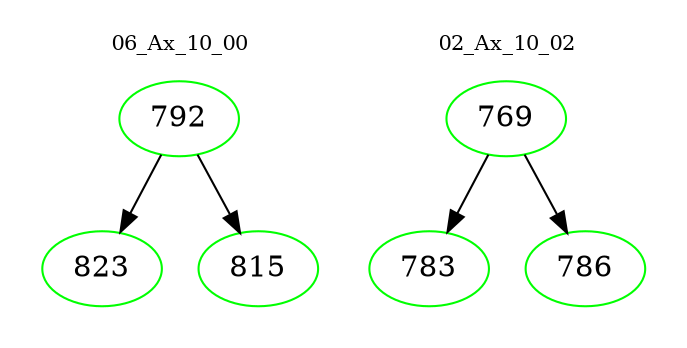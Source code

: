 digraph{
subgraph cluster_0 {
color = white
label = "06_Ax_10_00";
fontsize=10;
T0_792 [label="792", color="green"]
T0_792 -> T0_823 [color="black"]
T0_823 [label="823", color="green"]
T0_792 -> T0_815 [color="black"]
T0_815 [label="815", color="green"]
}
subgraph cluster_1 {
color = white
label = "02_Ax_10_02";
fontsize=10;
T1_769 [label="769", color="green"]
T1_769 -> T1_783 [color="black"]
T1_783 [label="783", color="green"]
T1_769 -> T1_786 [color="black"]
T1_786 [label="786", color="green"]
}
}
